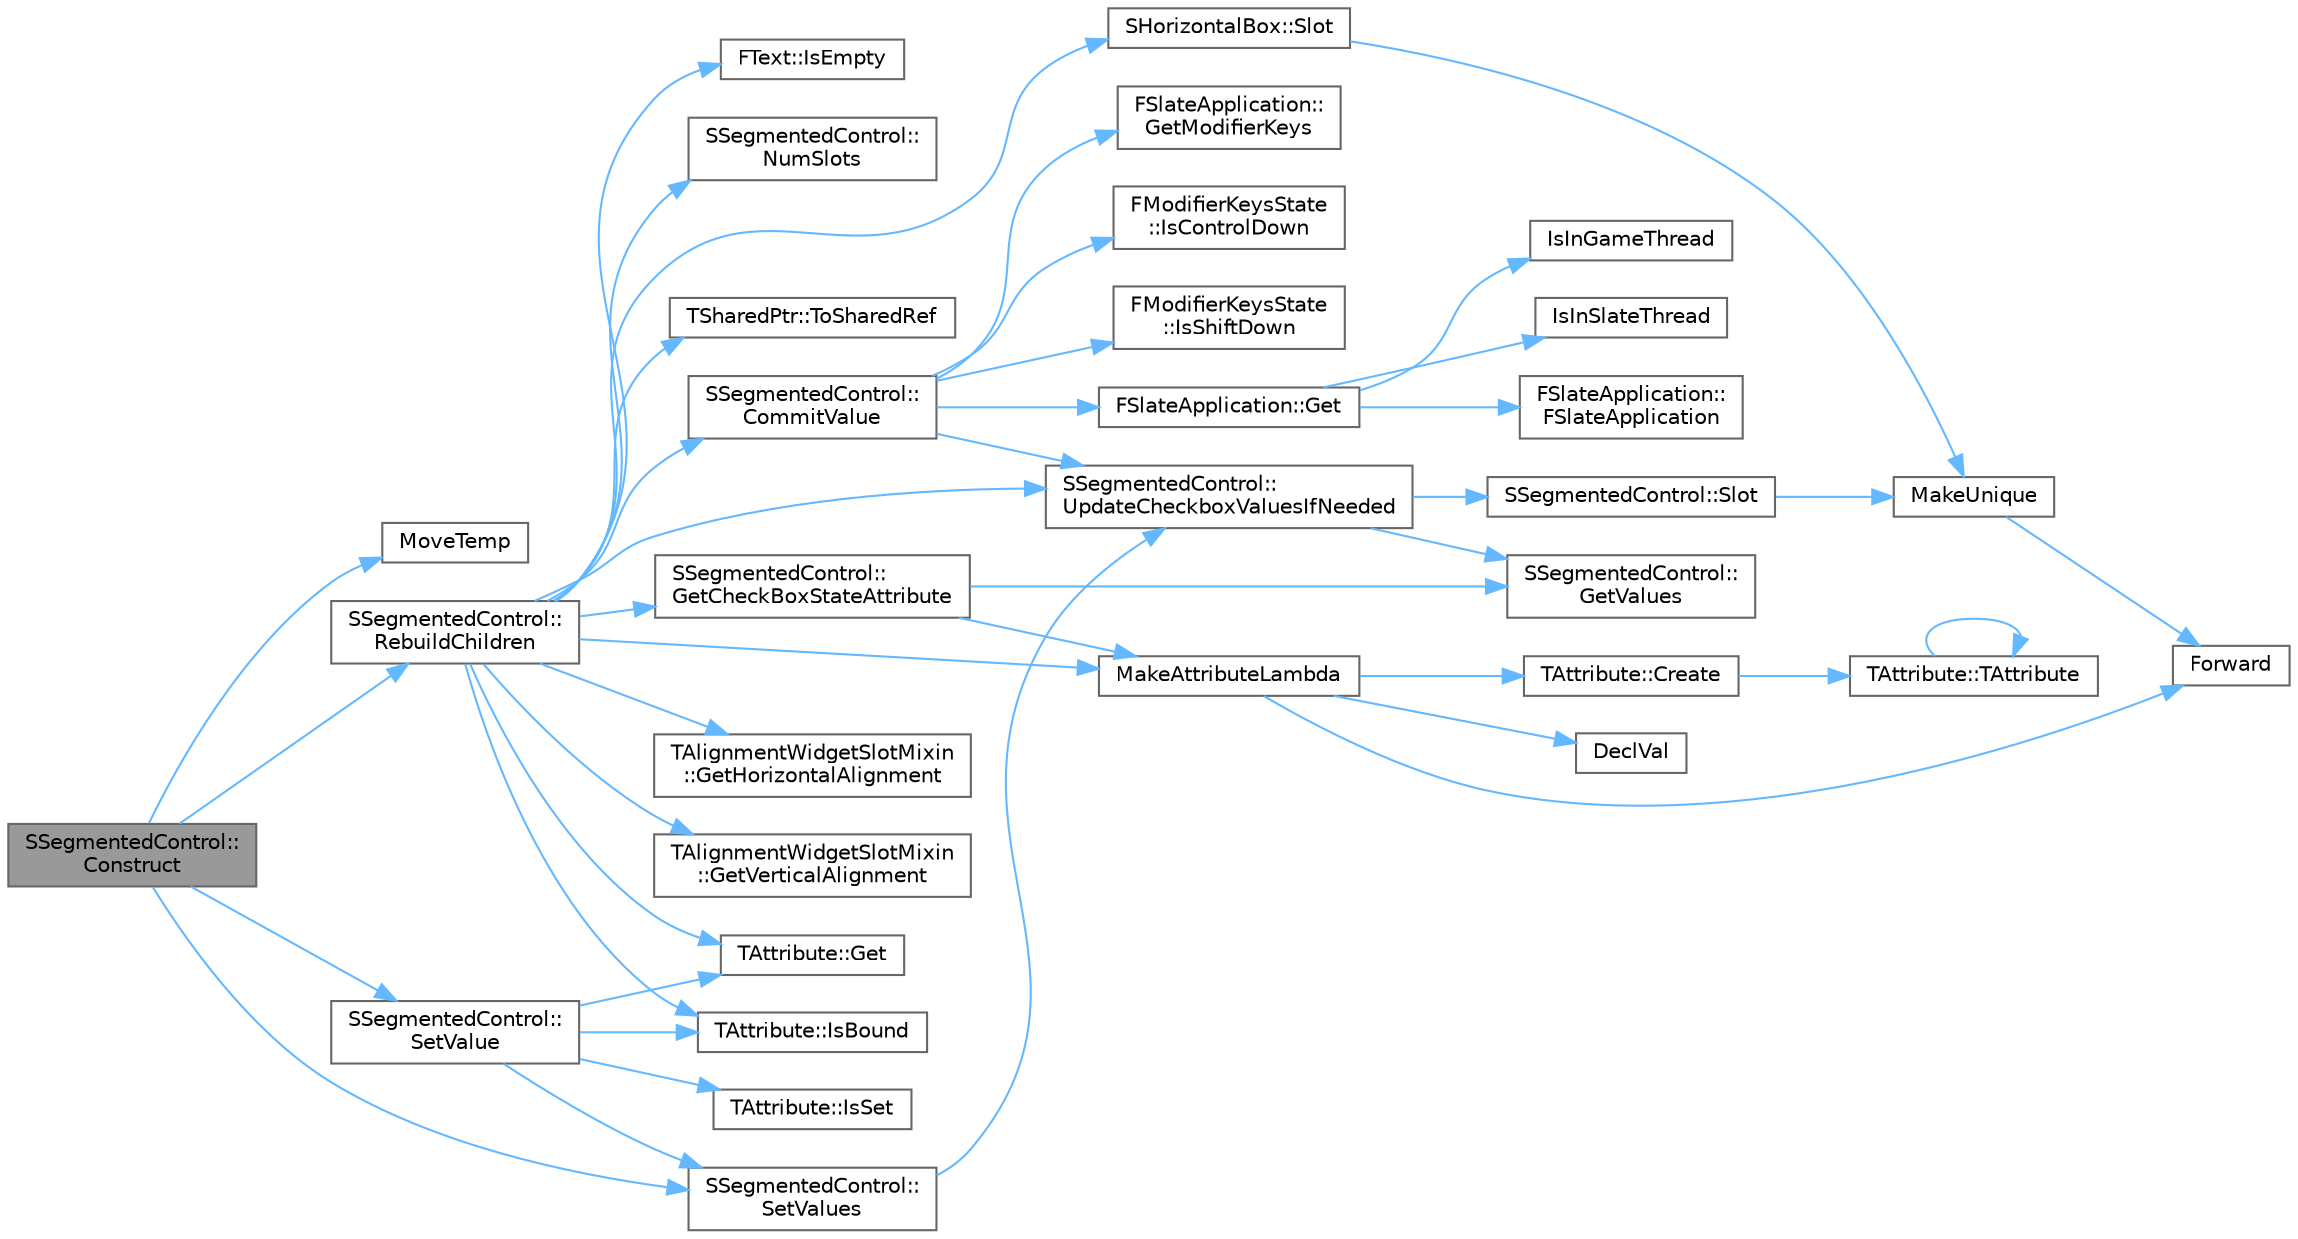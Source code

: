 digraph "SSegmentedControl::Construct"
{
 // INTERACTIVE_SVG=YES
 // LATEX_PDF_SIZE
  bgcolor="transparent";
  edge [fontname=Helvetica,fontsize=10,labelfontname=Helvetica,labelfontsize=10];
  node [fontname=Helvetica,fontsize=10,shape=box,height=0.2,width=0.4];
  rankdir="LR";
  Node1 [id="Node000001",label="SSegmentedControl::\lConstruct",height=0.2,width=0.4,color="gray40", fillcolor="grey60", style="filled", fontcolor="black",tooltip=" "];
  Node1 -> Node2 [id="edge1_Node000001_Node000002",color="steelblue1",style="solid",tooltip=" "];
  Node2 [id="Node000002",label="MoveTemp",height=0.2,width=0.4,color="grey40", fillcolor="white", style="filled",URL="$d4/d24/UnrealTemplate_8h.html#ad5e6c049aeb9c9115fec514ba581dbb6",tooltip="MoveTemp will cast a reference to an rvalue reference."];
  Node1 -> Node3 [id="edge2_Node000001_Node000003",color="steelblue1",style="solid",tooltip=" "];
  Node3 [id="Node000003",label="SSegmentedControl::\lRebuildChildren",height=0.2,width=0.4,color="grey40", fillcolor="white", style="filled",URL="$d3/daa/classSSegmentedControl.html#a15bc743fba22f3881dfbfb61dc932f33",tooltip=" "];
  Node3 -> Node4 [id="edge3_Node000003_Node000004",color="steelblue1",style="solid",tooltip=" "];
  Node4 [id="Node000004",label="SSegmentedControl::\lCommitValue",height=0.2,width=0.4,color="grey40", fillcolor="white", style="filled",URL="$d3/daa/classSSegmentedControl.html#a1c5aeedff51c775c0c2f7e82758f4a66",tooltip=" "];
  Node4 -> Node5 [id="edge4_Node000004_Node000005",color="steelblue1",style="solid",tooltip=" "];
  Node5 [id="Node000005",label="FSlateApplication::Get",height=0.2,width=0.4,color="grey40", fillcolor="white", style="filled",URL="$dc/df2/classFSlateApplication.html#ab6234a47a7d8f3e5f069e145aa74ccae",tooltip="Returns the current instance of the application."];
  Node5 -> Node6 [id="edge5_Node000005_Node000006",color="steelblue1",style="solid",tooltip=" "];
  Node6 [id="Node000006",label="FSlateApplication::\lFSlateApplication",height=0.2,width=0.4,color="grey40", fillcolor="white", style="filled",URL="$dc/df2/classFSlateApplication.html#a48184993c71d99fcba758fc94b64888d",tooltip=" "];
  Node5 -> Node7 [id="edge6_Node000005_Node000007",color="steelblue1",style="solid",tooltip=" "];
  Node7 [id="Node000007",label="IsInGameThread",height=0.2,width=0.4,color="grey40", fillcolor="white", style="filled",URL="$d5/d8c/CoreGlobals_8h.html#aef9b701034d58fd883a90af440707365",tooltip=" "];
  Node5 -> Node8 [id="edge7_Node000005_Node000008",color="steelblue1",style="solid",tooltip=" "];
  Node8 [id="Node000008",label="IsInSlateThread",height=0.2,width=0.4,color="grey40", fillcolor="white", style="filled",URL="$d5/d8c/CoreGlobals_8h.html#ae041972a389309c54a5803d7e5cb42bc",tooltip=" "];
  Node4 -> Node9 [id="edge8_Node000004_Node000009",color="steelblue1",style="solid",tooltip=" "];
  Node9 [id="Node000009",label="FSlateApplication::\lGetModifierKeys",height=0.2,width=0.4,color="grey40", fillcolor="white", style="filled",URL="$dc/df2/classFSlateApplication.html#acb81c37ab6cb65052906df001dc6f6f9",tooltip="Returns the current modifier keys state."];
  Node4 -> Node10 [id="edge9_Node000004_Node000010",color="steelblue1",style="solid",tooltip=" "];
  Node10 [id="Node000010",label="FModifierKeysState\l::IsControlDown",height=0.2,width=0.4,color="grey40", fillcolor="white", style="filled",URL="$df/da2/classFModifierKeysState.html#a2ff13010bff8fa6851c10b8b24319fd6",tooltip="Returns true if either control key was down when this event occurred."];
  Node4 -> Node11 [id="edge10_Node000004_Node000011",color="steelblue1",style="solid",tooltip=" "];
  Node11 [id="Node000011",label="FModifierKeysState\l::IsShiftDown",height=0.2,width=0.4,color="grey40", fillcolor="white", style="filled",URL="$df/da2/classFModifierKeysState.html#aa0121296d37a1a65c63bea44f23b17f7",tooltip="Returns true if either shift key was down when this event occurred."];
  Node4 -> Node12 [id="edge11_Node000004_Node000012",color="steelblue1",style="solid",tooltip=" "];
  Node12 [id="Node000012",label="SSegmentedControl::\lUpdateCheckboxValuesIfNeeded",height=0.2,width=0.4,color="grey40", fillcolor="white", style="filled",URL="$d3/daa/classSSegmentedControl.html#a19fe489d99d79a02ba178f19e0be4054",tooltip=" "];
  Node12 -> Node13 [id="edge12_Node000012_Node000013",color="steelblue1",style="solid",tooltip=" "];
  Node13 [id="Node000013",label="SSegmentedControl::\lGetValues",height=0.2,width=0.4,color="grey40", fillcolor="white", style="filled",URL="$d3/daa/classSSegmentedControl.html#a9a6696317bedaf133564fd3dfb517828",tooltip=" "];
  Node12 -> Node14 [id="edge13_Node000012_Node000014",color="steelblue1",style="solid",tooltip=" "];
  Node14 [id="Node000014",label="SSegmentedControl::Slot",height=0.2,width=0.4,color="grey40", fillcolor="white", style="filled",URL="$d3/daa/classSSegmentedControl.html#a9e948020610b8fb6894439227a04b1f3",tooltip=" "];
  Node14 -> Node15 [id="edge14_Node000014_Node000015",color="steelblue1",style="solid",tooltip=" "];
  Node15 [id="Node000015",label="MakeUnique",height=0.2,width=0.4,color="grey40", fillcolor="white", style="filled",URL="$de/d1a/UniquePtr_8h.html#a9e3be2ab9b6efa8383f83df1c1a22239",tooltip="Allocates a new object of type T with the given arguments and returns it as a TUniquePtr."];
  Node15 -> Node16 [id="edge15_Node000015_Node000016",color="steelblue1",style="solid",tooltip=" "];
  Node16 [id="Node000016",label="Forward",height=0.2,width=0.4,color="grey40", fillcolor="white", style="filled",URL="$d4/d24/UnrealTemplate_8h.html#a68f280c1d561a8899a1e9e3ea8405d00",tooltip="Forward will cast a reference to an rvalue reference."];
  Node3 -> Node17 [id="edge16_Node000003_Node000017",color="steelblue1",style="solid",tooltip=" "];
  Node17 [id="Node000017",label="TAttribute::Get",height=0.2,width=0.4,color="grey40", fillcolor="white", style="filled",URL="$dd/dcd/classTAttribute.html#a08b5ad02ab005018cef6ed26fd2db616",tooltip="Gets the attribute's current value."];
  Node3 -> Node18 [id="edge17_Node000003_Node000018",color="steelblue1",style="solid",tooltip=" "];
  Node18 [id="Node000018",label="SSegmentedControl::\lGetCheckBoxStateAttribute",height=0.2,width=0.4,color="grey40", fillcolor="white", style="filled",URL="$d3/daa/classSSegmentedControl.html#a68696273d77518bd555eb35c2f3ff2e2",tooltip=" "];
  Node18 -> Node13 [id="edge18_Node000018_Node000013",color="steelblue1",style="solid",tooltip=" "];
  Node18 -> Node19 [id="edge19_Node000018_Node000019",color="steelblue1",style="solid",tooltip=" "];
  Node19 [id="Node000019",label="MakeAttributeLambda",height=0.2,width=0.4,color="grey40", fillcolor="white", style="filled",URL="$d4/d08/Attribute_8h.html#a93fcbe11df582d74b3ac18870ea9a215",tooltip="Helper function for creating TAttributes from a lambda TAttribute<float> FloatAttribute = MakeAttribu..."];
  Node19 -> Node20 [id="edge20_Node000019_Node000020",color="steelblue1",style="solid",tooltip=" "];
  Node20 [id="Node000020",label="TAttribute::Create",height=0.2,width=0.4,color="grey40", fillcolor="white", style="filled",URL="$dd/dcd/classTAttribute.html#a18379263080a0f464a153ef8d69e6c22",tooltip="Static: Creates an attribute that's pre-bound to the specified 'getter' delegate."];
  Node20 -> Node21 [id="edge21_Node000020_Node000021",color="steelblue1",style="solid",tooltip=" "];
  Node21 [id="Node000021",label="TAttribute::TAttribute",height=0.2,width=0.4,color="grey40", fillcolor="white", style="filled",URL="$dd/dcd/classTAttribute.html#ac2c7bbd4679cf26149a30afb3b34e75f",tooltip=" "];
  Node21 -> Node21 [id="edge22_Node000021_Node000021",color="steelblue1",style="solid",tooltip=" "];
  Node19 -> Node22 [id="edge23_Node000019_Node000022",color="steelblue1",style="solid",tooltip=" "];
  Node22 [id="Node000022",label="DeclVal",height=0.2,width=0.4,color="grey40", fillcolor="white", style="filled",URL="$d4/d24/UnrealTemplate_8h.html#a9636e4bb9a25311e778e850ad95c928f",tooltip="Equivalent to std::declval."];
  Node19 -> Node16 [id="edge24_Node000019_Node000016",color="steelblue1",style="solid",tooltip=" "];
  Node3 -> Node23 [id="edge25_Node000003_Node000023",color="steelblue1",style="solid",tooltip=" "];
  Node23 [id="Node000023",label="TAlignmentWidgetSlotMixin\l::GetHorizontalAlignment",height=0.2,width=0.4,color="grey40", fillcolor="white", style="filled",URL="$db/dc6/classTAlignmentWidgetSlotMixin.html#a04233fb2a66b0a295e4acbe41383e2e6",tooltip=" "];
  Node3 -> Node24 [id="edge26_Node000003_Node000024",color="steelblue1",style="solid",tooltip=" "];
  Node24 [id="Node000024",label="TAlignmentWidgetSlotMixin\l::GetVerticalAlignment",height=0.2,width=0.4,color="grey40", fillcolor="white", style="filled",URL="$db/dc6/classTAlignmentWidgetSlotMixin.html#a8dc3141d78ccaa0e07d175d29678e171",tooltip=" "];
  Node3 -> Node25 [id="edge27_Node000003_Node000025",color="steelblue1",style="solid",tooltip=" "];
  Node25 [id="Node000025",label="TAttribute::IsBound",height=0.2,width=0.4,color="grey40", fillcolor="white", style="filled",URL="$dd/dcd/classTAttribute.html#ae6cf86474bb6f31fc7483ac3ab488976",tooltip="Checks to see if this attribute has a 'getter' function bound."];
  Node3 -> Node26 [id="edge28_Node000003_Node000026",color="steelblue1",style="solid",tooltip=" "];
  Node26 [id="Node000026",label="FText::IsEmpty",height=0.2,width=0.4,color="grey40", fillcolor="white", style="filled",URL="$d0/dcb/classFText.html#a0aecd2a58c11b194f0fe92705b3f8198",tooltip=" "];
  Node3 -> Node19 [id="edge29_Node000003_Node000019",color="steelblue1",style="solid",tooltip=" "];
  Node3 -> Node27 [id="edge30_Node000003_Node000027",color="steelblue1",style="solid",tooltip=" "];
  Node27 [id="Node000027",label="SSegmentedControl::\lNumSlots",height=0.2,width=0.4,color="grey40", fillcolor="white", style="filled",URL="$d3/daa/classSSegmentedControl.html#aca893a8002a49aaa93614ae450e60aab",tooltip=" "];
  Node3 -> Node28 [id="edge31_Node000003_Node000028",color="steelblue1",style="solid",tooltip=" "];
  Node28 [id="Node000028",label="SHorizontalBox::Slot",height=0.2,width=0.4,color="grey40", fillcolor="white", style="filled",URL="$d4/dc0/classSHorizontalBox.html#a4a82642c403b50090370584e252cd9b5",tooltip=" "];
  Node28 -> Node15 [id="edge32_Node000028_Node000015",color="steelblue1",style="solid",tooltip=" "];
  Node3 -> Node29 [id="edge33_Node000003_Node000029",color="steelblue1",style="solid",tooltip=" "];
  Node29 [id="Node000029",label="TSharedPtr::ToSharedRef",height=0.2,width=0.4,color="grey40", fillcolor="white", style="filled",URL="$d8/d2f/classTSharedPtr.html#acea59fa031bb7cc8946d17d144bea616",tooltip="Converts a shared pointer to a shared reference."];
  Node3 -> Node12 [id="edge34_Node000003_Node000012",color="steelblue1",style="solid",tooltip=" "];
  Node1 -> Node30 [id="edge35_Node000001_Node000030",color="steelblue1",style="solid",tooltip=" "];
  Node30 [id="Node000030",label="SSegmentedControl::\lSetValue",height=0.2,width=0.4,color="grey40", fillcolor="white", style="filled",URL="$d3/daa/classSSegmentedControl.html#ad347350a8ee4e605840e6fa6d2d8156b",tooltip="See the Value attribute."];
  Node30 -> Node17 [id="edge36_Node000030_Node000017",color="steelblue1",style="solid",tooltip=" "];
  Node30 -> Node25 [id="edge37_Node000030_Node000025",color="steelblue1",style="solid",tooltip=" "];
  Node30 -> Node31 [id="edge38_Node000030_Node000031",color="steelblue1",style="solid",tooltip=" "];
  Node31 [id="Node000031",label="TAttribute::IsSet",height=0.2,width=0.4,color="grey40", fillcolor="white", style="filled",URL="$dd/dcd/classTAttribute.html#a3a062929dd69ffe2d59ba4ab8e2234c2",tooltip="Was this TAttribute ever assigned?"];
  Node30 -> Node32 [id="edge39_Node000030_Node000032",color="steelblue1",style="solid",tooltip=" "];
  Node32 [id="Node000032",label="SSegmentedControl::\lSetValues",height=0.2,width=0.4,color="grey40", fillcolor="white", style="filled",URL="$d3/daa/classSSegmentedControl.html#a80a6660c6a76e6b3a57b7eafa4574b0a",tooltip="See the Values attribute."];
  Node32 -> Node12 [id="edge40_Node000032_Node000012",color="steelblue1",style="solid",tooltip=" "];
  Node1 -> Node32 [id="edge41_Node000001_Node000032",color="steelblue1",style="solid",tooltip=" "];
}
